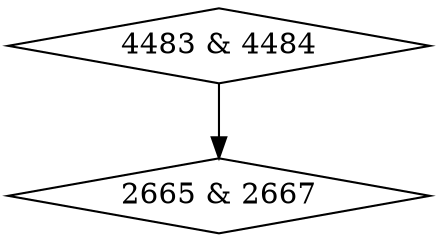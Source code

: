 digraph {
0 [label = "2665 & 2667", shape = diamond];
1 [label = "4483 & 4484", shape = diamond];
1->0;
}
